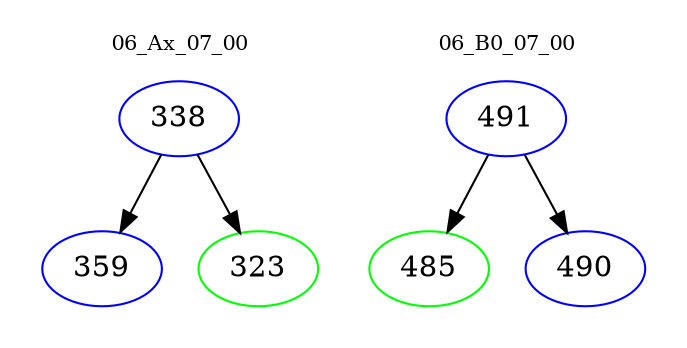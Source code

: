 digraph{
subgraph cluster_0 {
color = white
label = "06_Ax_07_00";
fontsize=10;
T0_338 [label="338", color="blue"]
T0_338 -> T0_359 [color="black"]
T0_359 [label="359", color="blue"]
T0_338 -> T0_323 [color="black"]
T0_323 [label="323", color="green"]
}
subgraph cluster_1 {
color = white
label = "06_B0_07_00";
fontsize=10;
T1_491 [label="491", color="blue"]
T1_491 -> T1_485 [color="black"]
T1_485 [label="485", color="green"]
T1_491 -> T1_490 [color="black"]
T1_490 [label="490", color="blue"]
}
}
